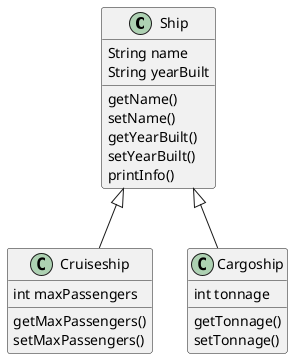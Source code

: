 @startuml
'https://plantuml.com/class-diagram

class Ship {
String name
String yearBuilt
getName()
setName()
getYearBuilt()
setYearBuilt()
printInfo()
}

class Cruiseship{
int maxPassengers
getMaxPassengers()
setMaxPassengers()
}

class Cargoship{
int tonnage
getTonnage()
setTonnage()
}
Ship <|-- Cruiseship
Ship <|-- Cargoship

@enduml